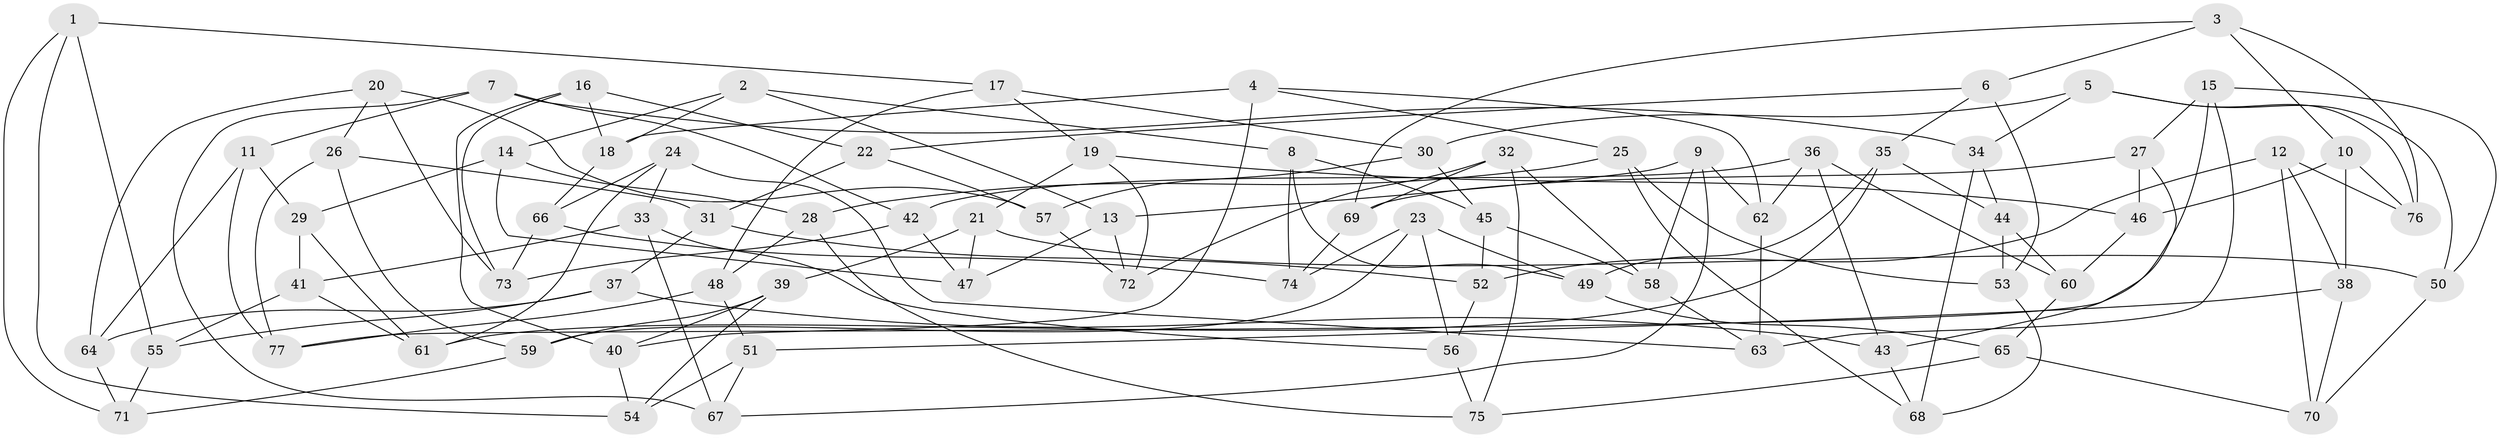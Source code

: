 // Generated by graph-tools (version 1.1) at 2025/16/03/09/25 04:16:27]
// undirected, 77 vertices, 154 edges
graph export_dot {
graph [start="1"]
  node [color=gray90,style=filled];
  1;
  2;
  3;
  4;
  5;
  6;
  7;
  8;
  9;
  10;
  11;
  12;
  13;
  14;
  15;
  16;
  17;
  18;
  19;
  20;
  21;
  22;
  23;
  24;
  25;
  26;
  27;
  28;
  29;
  30;
  31;
  32;
  33;
  34;
  35;
  36;
  37;
  38;
  39;
  40;
  41;
  42;
  43;
  44;
  45;
  46;
  47;
  48;
  49;
  50;
  51;
  52;
  53;
  54;
  55;
  56;
  57;
  58;
  59;
  60;
  61;
  62;
  63;
  64;
  65;
  66;
  67;
  68;
  69;
  70;
  71;
  72;
  73;
  74;
  75;
  76;
  77;
  1 -- 55;
  1 -- 54;
  1 -- 71;
  1 -- 17;
  2 -- 8;
  2 -- 18;
  2 -- 13;
  2 -- 14;
  3 -- 76;
  3 -- 6;
  3 -- 69;
  3 -- 10;
  4 -- 62;
  4 -- 40;
  4 -- 25;
  4 -- 18;
  5 -- 30;
  5 -- 50;
  5 -- 76;
  5 -- 34;
  6 -- 53;
  6 -- 35;
  6 -- 22;
  7 -- 67;
  7 -- 42;
  7 -- 34;
  7 -- 11;
  8 -- 49;
  8 -- 74;
  8 -- 45;
  9 -- 62;
  9 -- 67;
  9 -- 58;
  9 -- 13;
  10 -- 38;
  10 -- 76;
  10 -- 46;
  11 -- 64;
  11 -- 29;
  11 -- 77;
  12 -- 70;
  12 -- 76;
  12 -- 52;
  12 -- 38;
  13 -- 47;
  13 -- 72;
  14 -- 29;
  14 -- 28;
  14 -- 47;
  15 -- 63;
  15 -- 27;
  15 -- 77;
  15 -- 50;
  16 -- 73;
  16 -- 40;
  16 -- 18;
  16 -- 22;
  17 -- 48;
  17 -- 19;
  17 -- 30;
  18 -- 66;
  19 -- 46;
  19 -- 21;
  19 -- 72;
  20 -- 26;
  20 -- 64;
  20 -- 73;
  20 -- 57;
  21 -- 47;
  21 -- 39;
  21 -- 50;
  22 -- 57;
  22 -- 31;
  23 -- 56;
  23 -- 59;
  23 -- 49;
  23 -- 74;
  24 -- 61;
  24 -- 66;
  24 -- 33;
  24 -- 63;
  25 -- 68;
  25 -- 28;
  25 -- 53;
  26 -- 59;
  26 -- 31;
  26 -- 77;
  27 -- 43;
  27 -- 46;
  27 -- 69;
  28 -- 75;
  28 -- 48;
  29 -- 61;
  29 -- 41;
  30 -- 57;
  30 -- 45;
  31 -- 37;
  31 -- 52;
  32 -- 72;
  32 -- 75;
  32 -- 69;
  32 -- 58;
  33 -- 56;
  33 -- 67;
  33 -- 41;
  34 -- 44;
  34 -- 68;
  35 -- 61;
  35 -- 44;
  35 -- 49;
  36 -- 42;
  36 -- 60;
  36 -- 43;
  36 -- 62;
  37 -- 55;
  37 -- 43;
  37 -- 64;
  38 -- 51;
  38 -- 70;
  39 -- 59;
  39 -- 40;
  39 -- 54;
  40 -- 54;
  41 -- 55;
  41 -- 61;
  42 -- 73;
  42 -- 47;
  43 -- 68;
  44 -- 53;
  44 -- 60;
  45 -- 52;
  45 -- 58;
  46 -- 60;
  48 -- 51;
  48 -- 77;
  49 -- 65;
  50 -- 70;
  51 -- 54;
  51 -- 67;
  52 -- 56;
  53 -- 68;
  55 -- 71;
  56 -- 75;
  57 -- 72;
  58 -- 63;
  59 -- 71;
  60 -- 65;
  62 -- 63;
  64 -- 71;
  65 -- 75;
  65 -- 70;
  66 -- 74;
  66 -- 73;
  69 -- 74;
}
